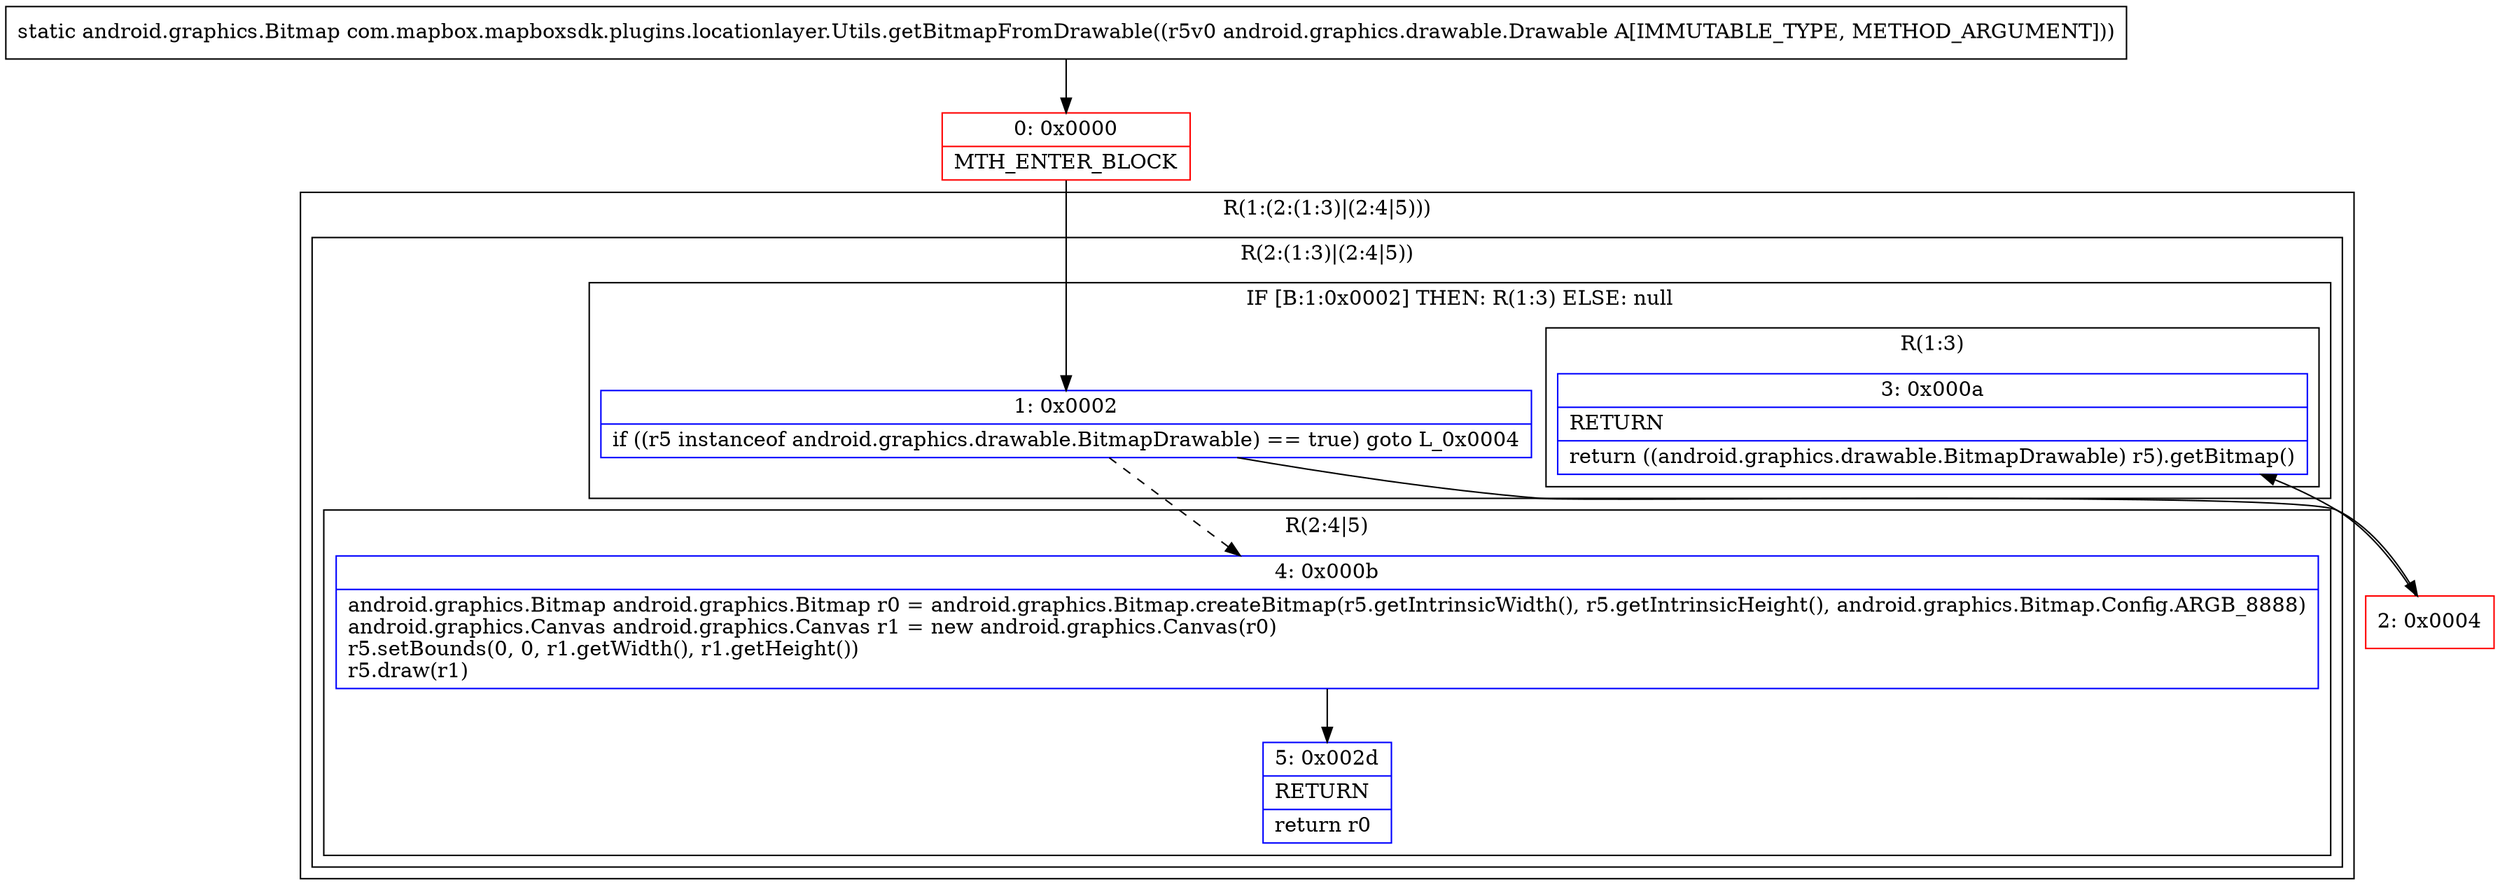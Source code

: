 digraph "CFG forcom.mapbox.mapboxsdk.plugins.locationlayer.Utils.getBitmapFromDrawable(Landroid\/graphics\/drawable\/Drawable;)Landroid\/graphics\/Bitmap;" {
subgraph cluster_Region_2078749567 {
label = "R(1:(2:(1:3)|(2:4|5)))";
node [shape=record,color=blue];
subgraph cluster_Region_28365762 {
label = "R(2:(1:3)|(2:4|5))";
node [shape=record,color=blue];
subgraph cluster_IfRegion_1644803361 {
label = "IF [B:1:0x0002] THEN: R(1:3) ELSE: null";
node [shape=record,color=blue];
Node_1 [shape=record,label="{1\:\ 0x0002|if ((r5 instanceof android.graphics.drawable.BitmapDrawable) == true) goto L_0x0004\l}"];
subgraph cluster_Region_865700055 {
label = "R(1:3)";
node [shape=record,color=blue];
Node_3 [shape=record,label="{3\:\ 0x000a|RETURN\l|return ((android.graphics.drawable.BitmapDrawable) r5).getBitmap()\l}"];
}
}
subgraph cluster_Region_32049660 {
label = "R(2:4|5)";
node [shape=record,color=blue];
Node_4 [shape=record,label="{4\:\ 0x000b|android.graphics.Bitmap android.graphics.Bitmap r0 = android.graphics.Bitmap.createBitmap(r5.getIntrinsicWidth(), r5.getIntrinsicHeight(), android.graphics.Bitmap.Config.ARGB_8888)\landroid.graphics.Canvas android.graphics.Canvas r1 = new android.graphics.Canvas(r0)\lr5.setBounds(0, 0, r1.getWidth(), r1.getHeight())\lr5.draw(r1)\l}"];
Node_5 [shape=record,label="{5\:\ 0x002d|RETURN\l|return r0\l}"];
}
}
}
Node_0 [shape=record,color=red,label="{0\:\ 0x0000|MTH_ENTER_BLOCK\l}"];
Node_2 [shape=record,color=red,label="{2\:\ 0x0004}"];
MethodNode[shape=record,label="{static android.graphics.Bitmap com.mapbox.mapboxsdk.plugins.locationlayer.Utils.getBitmapFromDrawable((r5v0 android.graphics.drawable.Drawable A[IMMUTABLE_TYPE, METHOD_ARGUMENT])) }"];
MethodNode -> Node_0;
Node_1 -> Node_2;
Node_1 -> Node_4[style=dashed];
Node_4 -> Node_5;
Node_0 -> Node_1;
Node_2 -> Node_3;
}

